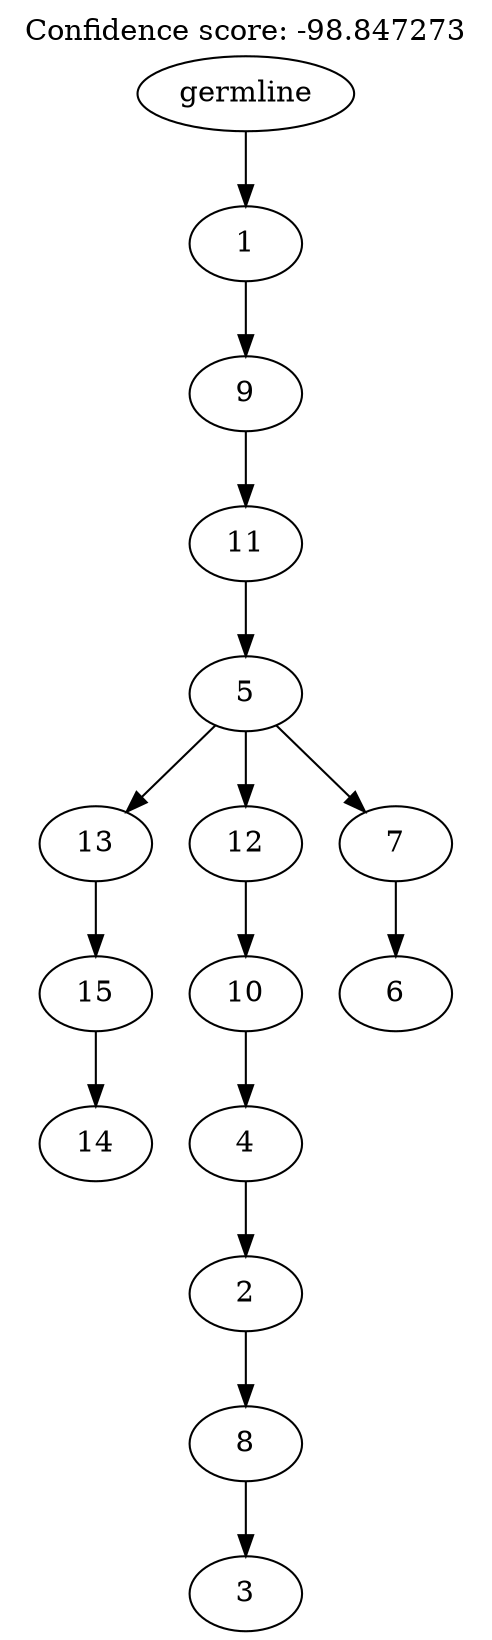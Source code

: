 digraph g {
	"14" -> "15";
	"15" [label="14"];
	"13" -> "14";
	"14" [label="15"];
	"11" -> "12";
	"12" [label="3"];
	"10" -> "11";
	"11" [label="8"];
	"9" -> "10";
	"10" [label="2"];
	"8" -> "9";
	"9" [label="4"];
	"7" -> "8";
	"8" [label="10"];
	"5" -> "6";
	"6" [label="6"];
	"4" -> "5";
	"5" [label="7"];
	"4" -> "7";
	"7" [label="12"];
	"4" -> "13";
	"13" [label="13"];
	"3" -> "4";
	"4" [label="5"];
	"2" -> "3";
	"3" [label="11"];
	"1" -> "2";
	"2" [label="9"];
	"0" -> "1";
	"1" [label="1"];
	"0" [label="germline"];
	labelloc="t";
	label="Confidence score: -98.847273";
}
